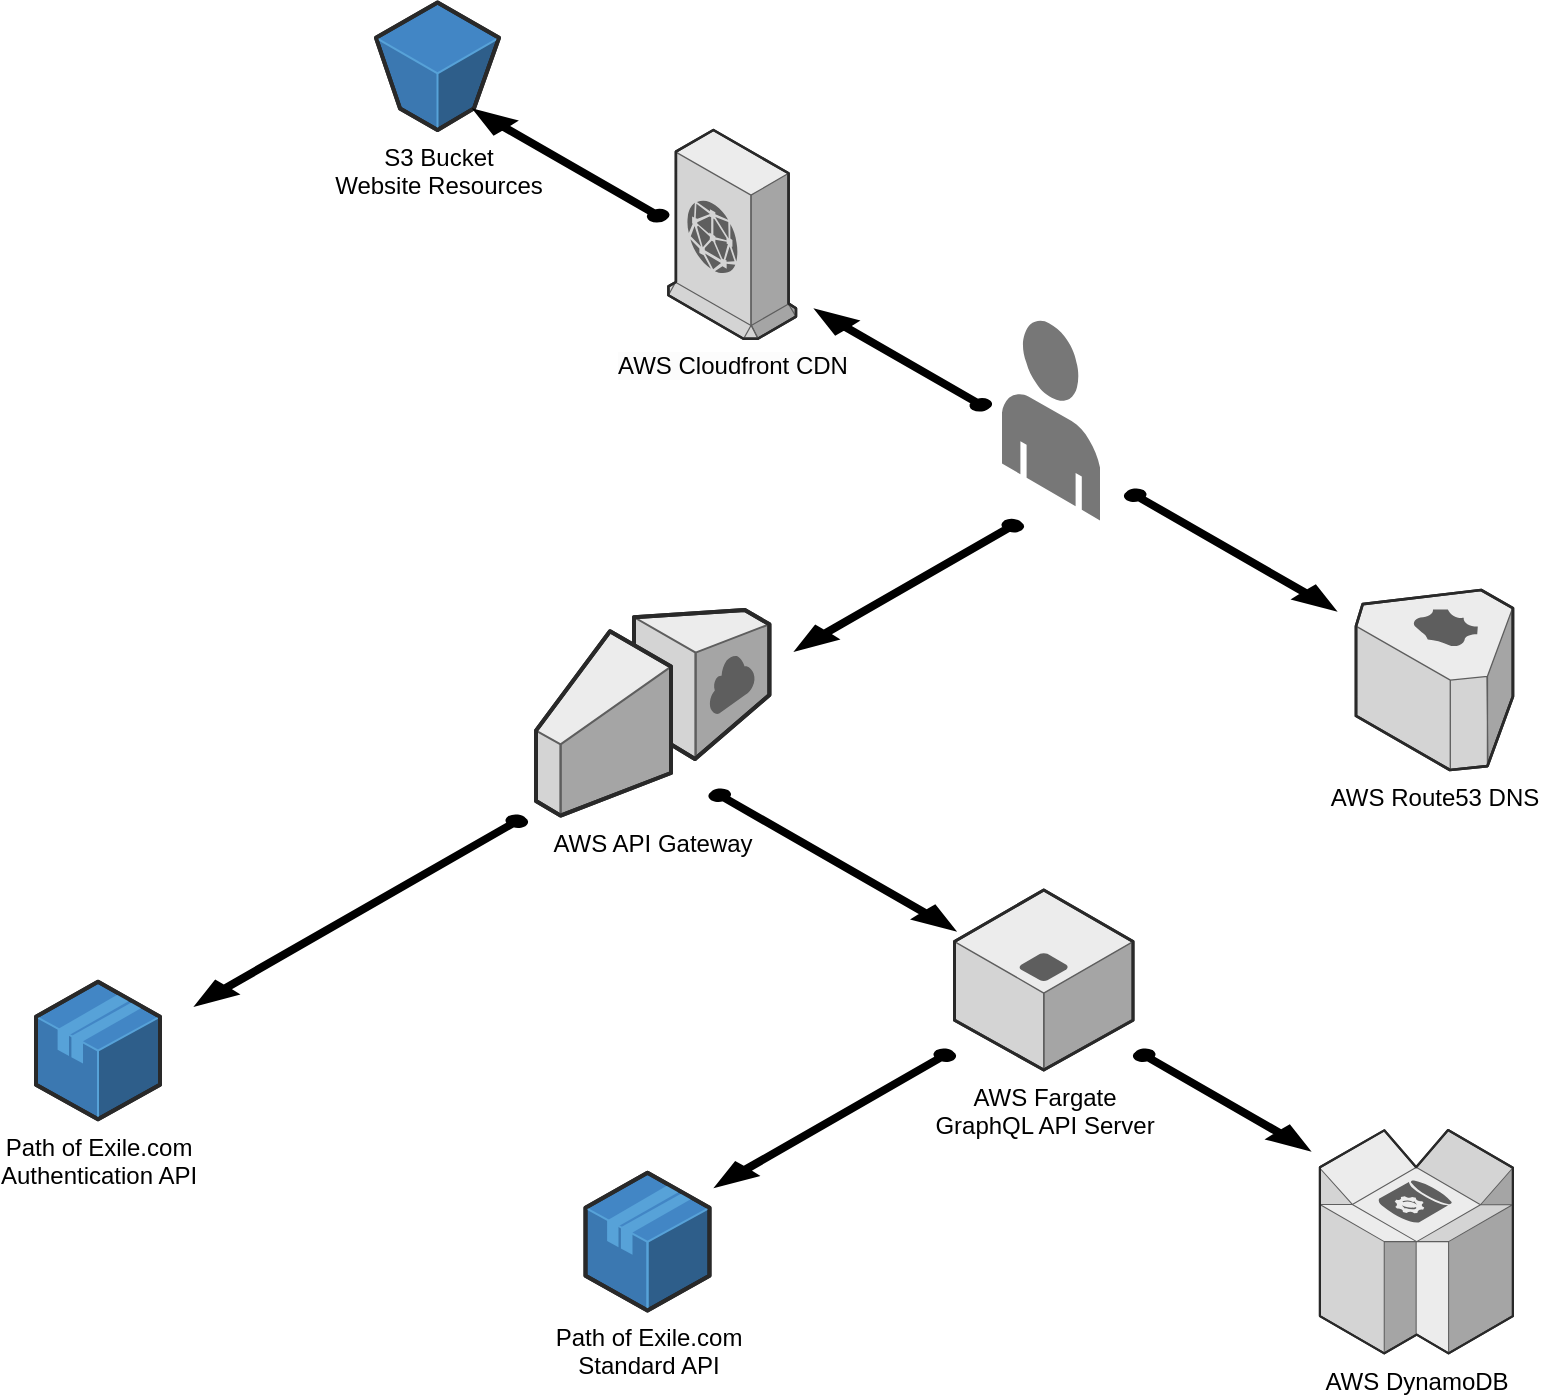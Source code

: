 <mxfile version="14.2.9" type="device"><diagram id="6qI1TXmehol-w9A60gzf" name="Page-1"><mxGraphModel dx="2912" dy="2165" grid="1" gridSize="10" guides="1" tooltips="1" connect="1" arrows="1" fold="1" page="1" pageScale="1" pageWidth="850" pageHeight="1100" math="0" shadow="0"><root><mxCell id="0"/><mxCell id="1" parent="0"/><mxCell id="mwujkdKY-XXMiaccJU2z-6" value="AWS API Gateway" style="verticalLabelPosition=bottom;html=1;verticalAlign=top;strokeWidth=1;align=center;outlineConnect=0;dashed=0;outlineConnect=0;shape=mxgraph.aws3d.internetGateway;fillColor=#ECECEC;strokeColor=#5E5E5E;aspect=fixed;" vertex="1" parent="1"><mxGeometry x="160.0" y="280" width="116.7" height="102.8" as="geometry"/></mxCell><mxCell id="mwujkdKY-XXMiaccJU2z-7" value="AWS Route53 DNS" style="verticalLabelPosition=bottom;html=1;verticalAlign=top;strokeWidth=1;align=center;outlineConnect=0;dashed=0;outlineConnect=0;shape=mxgraph.aws3d.route53;fillColor=#ECECEC;strokeColor=#5E5E5E;aspect=fixed;" vertex="1" parent="1"><mxGeometry x="570" y="270" width="78.46" height="90" as="geometry"/></mxCell><mxCell id="mwujkdKY-XXMiaccJU2z-10" value="&lt;span style=&quot;background-color: rgb(252 , 252 , 252)&quot;&gt;AWS Cloudfront CDN&lt;/span&gt;" style="verticalLabelPosition=bottom;html=1;verticalAlign=top;strokeWidth=1;align=center;outlineConnect=0;dashed=0;outlineConnect=0;shape=mxgraph.aws3d.cloudfront;fillColor=#ECECEC;strokeColor=#5E5E5E;aspect=fixed;" vertex="1" parent="1"><mxGeometry x="226.2" y="40" width="63.8" height="104.37" as="geometry"/></mxCell><mxCell id="mwujkdKY-XXMiaccJU2z-15" value="Path of Exile.com&lt;br&gt;Authentication API" style="verticalLabelPosition=bottom;html=1;verticalAlign=top;strokeWidth=1;align=center;outlineConnect=0;dashed=0;outlineConnect=0;shape=mxgraph.aws3d.application;fillColor=#4286c5;strokeColor=#57A2D8;aspect=fixed;" vertex="1" parent="1"><mxGeometry x="-90" y="465.86" width="62" height="68.8" as="geometry"/></mxCell><mxCell id="mwujkdKY-XXMiaccJU2z-17" value="&lt;span style=&quot;background-color: rgb(255 , 255 , 255)&quot;&gt;AWS Fargate&lt;br&gt;GraphQL API Server&lt;/span&gt;" style="verticalLabelPosition=bottom;html=1;verticalAlign=top;strokeWidth=1;align=center;outlineConnect=0;dashed=0;outlineConnect=0;shape=mxgraph.aws3d.application_server;fillColor=#ECECEC;strokeColor=#5E5E5E;aspect=fixed;" vertex="1" parent="1"><mxGeometry x="369.25" y="420" width="89.27" height="90" as="geometry"/></mxCell><mxCell id="mwujkdKY-XXMiaccJU2z-20" value="AWS DynamoDB" style="verticalLabelPosition=bottom;html=1;verticalAlign=top;strokeWidth=1;align=center;outlineConnect=0;dashed=0;outlineConnect=0;shape=mxgraph.aws3d.dynamoDb;fillColor=#ECECEC;strokeColor=#5E5E5E;aspect=fixed;" vertex="1" parent="1"><mxGeometry x="551.96" y="540" width="96.5" height="111.65" as="geometry"/></mxCell><mxCell id="mwujkdKY-XXMiaccJU2z-23" value="Path of Exile.com&lt;br&gt;Standard API" style="verticalLabelPosition=bottom;html=1;verticalAlign=top;strokeWidth=1;align=center;outlineConnect=0;dashed=0;outlineConnect=0;shape=mxgraph.aws3d.application;fillColor=#4286c5;strokeColor=#57A2D8;aspect=fixed;" vertex="1" parent="1"><mxGeometry x="184.75" y="561.42" width="62" height="68.8" as="geometry"/></mxCell><mxCell id="mwujkdKY-XXMiaccJU2z-26" value="S3 Bucket&lt;br&gt;Website Resources" style="verticalLabelPosition=bottom;html=1;verticalAlign=top;strokeWidth=1;align=center;outlineConnect=0;dashed=0;outlineConnect=0;shape=mxgraph.aws3d.s3Bucket;fillColor=#4286c5;strokeColor=#57A2D8;aspect=fixed;" vertex="1" parent="1"><mxGeometry x="80" y="-23.8" width="61.5" height="63.8" as="geometry"/></mxCell><mxCell id="mwujkdKY-XXMiaccJU2z-28" value="" style="verticalLabelPosition=bottom;html=1;verticalAlign=top;strokeWidth=1;align=center;outlineConnect=0;dashed=0;outlineConnect=0;shape=mxgraph.aws3d.end_user;strokeColor=none;fillColor=#777777;aspect=fixed;" vertex="1" parent="1"><mxGeometry x="393" y="134.76" width="49" height="100.46" as="geometry"/></mxCell><mxCell id="mwujkdKY-XXMiaccJU2z-29" value="" style="verticalLabelPosition=bottom;html=1;verticalAlign=top;strokeWidth=1;align=center;outlineConnect=0;dashed=0;outlineConnect=0;shape=mxgraph.aws3d.arrowSE;fillColor=#000000;aspect=fixed;" vertex="1" parent="1"><mxGeometry x="454.5" y="220" width="105" height="60" as="geometry"/></mxCell><mxCell id="mwujkdKY-XXMiaccJU2z-31" value="" style="verticalLabelPosition=bottom;html=1;verticalAlign=top;strokeWidth=1;align=center;outlineConnect=0;dashed=0;outlineConnect=0;shape=mxgraph.aws3d.arrowNW;fillColor=#000000;aspect=fixed;" vertex="1" parent="1"><mxGeometry x="300" y="130" width="87.5" height="50" as="geometry"/></mxCell><mxCell id="mwujkdKY-XXMiaccJU2z-34" value="" style="verticalLabelPosition=bottom;html=1;verticalAlign=top;strokeWidth=1;align=center;outlineConnect=0;dashed=0;outlineConnect=0;shape=mxgraph.aws3d.arrowNW;fillColor=#000000;aspect=fixed;" vertex="1" parent="1"><mxGeometry x="129.2" y="30" width="97" height="55.43" as="geometry"/></mxCell><mxCell id="mwujkdKY-XXMiaccJU2z-35" value="" style="verticalLabelPosition=bottom;html=1;verticalAlign=top;strokeWidth=1;align=center;outlineConnect=0;dashed=0;outlineConnect=0;shape=mxgraph.aws3d.arrowSW;fillColor=#000000;aspect=fixed;" vertex="1" parent="1"><mxGeometry x="290" y="235.22" width="113.5" height="64.86" as="geometry"/></mxCell><mxCell id="mwujkdKY-XXMiaccJU2z-36" value="" style="verticalLabelPosition=bottom;html=1;verticalAlign=top;strokeWidth=1;align=center;outlineConnect=0;dashed=0;outlineConnect=0;shape=mxgraph.aws3d.arrowSW;fillColor=#000000;aspect=fixed;" vertex="1" parent="1"><mxGeometry x="-10" y="383" width="165.5" height="94.58" as="geometry"/></mxCell><mxCell id="mwujkdKY-XXMiaccJU2z-37" value="" style="verticalLabelPosition=bottom;html=1;verticalAlign=top;strokeWidth=1;align=center;outlineConnect=0;dashed=0;outlineConnect=0;shape=mxgraph.aws3d.arrowSE;fillColor=#000000;aspect=fixed;" vertex="1" parent="1"><mxGeometry x="246.75" y="370" width="122.5" height="70" as="geometry"/></mxCell><mxCell id="mwujkdKY-XXMiaccJU2z-38" value="" style="verticalLabelPosition=bottom;html=1;verticalAlign=top;strokeWidth=1;align=center;outlineConnect=0;dashed=0;outlineConnect=0;shape=mxgraph.aws3d.arrowSE;fillColor=#000000;aspect=fixed;" vertex="1" parent="1"><mxGeometry x="459" y="500" width="87.5" height="50" as="geometry"/></mxCell><mxCell id="mwujkdKY-XXMiaccJU2z-39" value="" style="verticalLabelPosition=bottom;html=1;verticalAlign=top;strokeWidth=1;align=center;outlineConnect=0;dashed=0;outlineConnect=0;shape=mxgraph.aws3d.arrowSW;fillColor=#000000;aspect=fixed;" vertex="1" parent="1"><mxGeometry x="250" y="500" width="119.5" height="68.29" as="geometry"/></mxCell></root></mxGraphModel></diagram></mxfile>